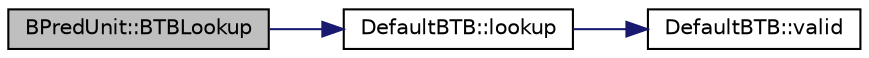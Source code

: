 digraph G
{
  edge [fontname="Helvetica",fontsize="10",labelfontname="Helvetica",labelfontsize="10"];
  node [fontname="Helvetica",fontsize="10",shape=record];
  rankdir=LR;
  Node1 [label="BPredUnit::BTBLookup",height=0.2,width=0.4,color="black", fillcolor="grey75", style="filled" fontcolor="black"];
  Node1 -> Node2 [color="midnightblue",fontsize="10",style="solid",fontname="Helvetica"];
  Node2 [label="DefaultBTB::lookup",height=0.2,width=0.4,color="black", fillcolor="white", style="filled",URL="$classDefaultBTB.html#ad21521b111945ccf058a3687ef720339"];
  Node2 -> Node3 [color="midnightblue",fontsize="10",style="solid",fontname="Helvetica"];
  Node3 [label="DefaultBTB::valid",height=0.2,width=0.4,color="black", fillcolor="white", style="filled",URL="$classDefaultBTB.html#aaa68fd09a8bfbce33ad7be0d5b872953"];
}
